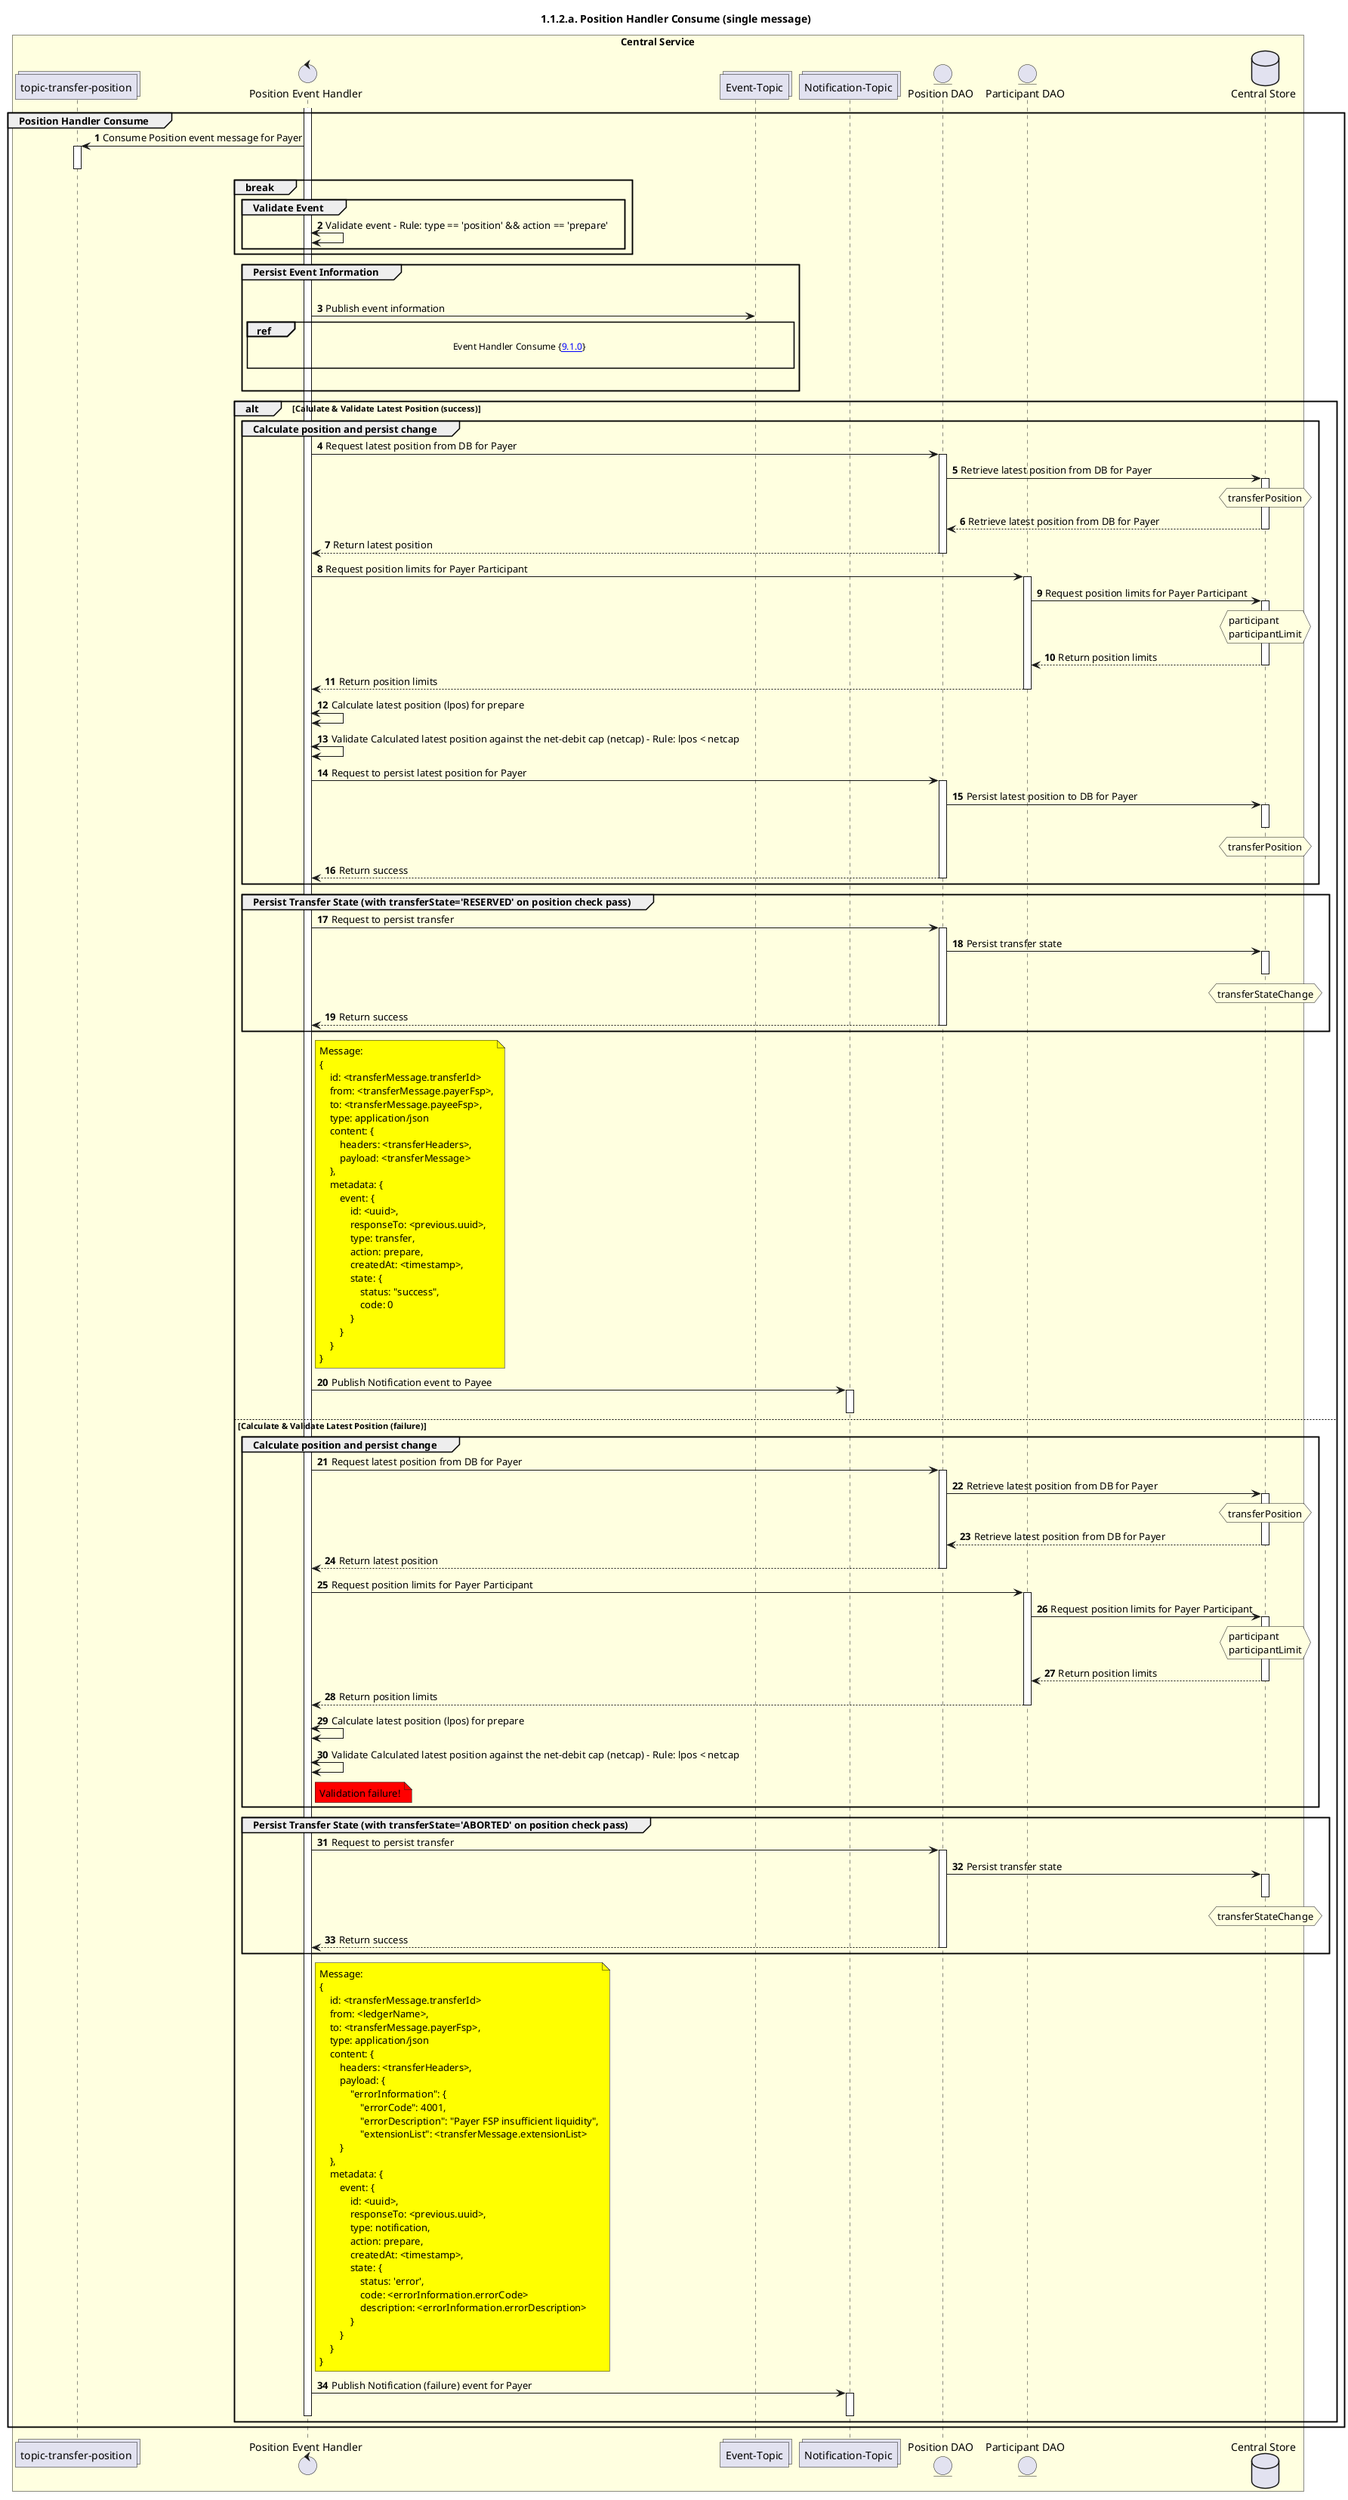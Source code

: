 /'*****
 License
 --------------
 Copyright © 2017 Bill & Melinda Gates Foundation
 The Mojaloop files are made available by the Bill & Melinda Gates Foundation under the Apache License, Version 2.0 (the "License") and you may not use these files except in compliance with the License. You may obtain a copy of the License at
 http://www.apache.org/licenses/LICENSE-2.0
 Unless required by applicable law or agreed to in writing, the Mojaloop files are distributed on an "AS IS" BASIS, WITHOUT WARRANTIES OR CONDITIONS OF ANY KIND, either express or implied. See the License for the specific language governing permissions and limitations under the License.
 Contributors
 --------------
 This is the official list of the Mojaloop project contributors for this file.
 Names of the original copyright holders (individuals or organizations)
 should be listed with a '*' in the first column. People who have
 contributed from an organization can be listed under the organization
 that actually holds the copyright for their contributions (see the
 Gates Foundation organization for an example). Those individuals should have
 their names indented and be marked with a '-'. Email address can be added
 optionally within square brackets <email>.
 * Gates Foundation
 - Name Surname <name.surname@gatesfoundation.com>

 * Georgi Georgiev <georgi.georgiev@modusbox.com>
 * Miguel de Barros <miguel.debarros@modusbox.com>
 --------------
 ******'/

@startuml
' declate title
title 1.1.2.a. Position Handler Consume (single message)

autonumber

' Actor Keys:
'   boundary - APIs/Interfaces, etc
'   collections - Kafka Topics
'   control - Kafka Consumers
'   entity - Database Access Objects
'   database - Database Persistance Store

' declare actors
collections "topic-transfer-position" as TOPIC_TRANSFER_POSITION
control "Position Event Handler" as POS_HANDLER
entity "Position DAO" as POS_DAO
collections "Event-Topic" as TOPIC_EVENTS
collections "Notification-Topic" as TOPIC_NOTIFICATIONS
entity "Participant DAO" as PARTICIPANT_DAO
database "Central Store" as DB

box "Central Service" #LightYellow
    participant TOPIC_TRANSFER_POSITION
    participant POS_HANDLER
    participant TOPIC_EVENTS
    participant TOPIC_NOTIFICATIONS
    participant POS_DAO
    participant PARTICIPANT_DAO
    participant DB
end box

' start flow
activate POS_HANDLER
group Position Handler Consume
    TOPIC_TRANSFER_POSITION <- POS_HANDLER: Consume Position event message for Payer
    activate TOPIC_TRANSFER_POSITION
    deactivate TOPIC_TRANSFER_POSITION

    break
        group Validate Event
            POS_HANDLER <-> POS_HANDLER: Validate event - Rule: type == 'position' && action == 'prepare'
        end
    end

    group Persist Event Information
        |||
        POS_HANDLER -> TOPIC_EVENTS: Publish event information
        ref over POS_HANDLER, TOPIC_EVENTS :  Event Handler Consume {[[https://github.com/mojaloop/docs/blob/master/Diagrams/SequenceDiagrams/seq-event-9.1.0.svg 9.1.0]]} \n
        |||
    end

    alt Calulate & Validate Latest Position (success)
        group Calculate position and persist change
            POS_HANDLER -> POS_DAO: Request latest position from DB for Payer
            activate POS_DAO
            POS_DAO -> DB: Retrieve latest position from DB for Payer
            activate DB
            hnote over DB #lightyellow
                transferPosition
            end note
            DB --> POS_DAO: Retrieve latest position from DB for Payer
            deactivate DB
            POS_DAO --> POS_HANDLER: Return latest position
            deactivate POS_DAO

            POS_HANDLER -> PARTICIPANT_DAO: Request position limits for Payer Participant
            activate PARTICIPANT_DAO
            PARTICIPANT_DAO -> DB: Request position limits for Payer Participant
            activate DB
            hnote over DB #lightyellow
                participant
                participantLimit
            end note
            DB --> PARTICIPANT_DAO: Return position limits
            deactivate DB
            deactivate DB
            PARTICIPANT_DAO --> POS_HANDLER: Return position limits
            deactivate PARTICIPANT_DAO

            POS_HANDLER <-> POS_HANDLER: Calculate latest position (lpos) for prepare
            POS_HANDLER <-> POS_HANDLER: Validate Calculated latest position against the net-debit cap (netcap) - Rule: lpos < netcap
            
            POS_HANDLER -> POS_DAO: Request to persist latest position for Payer
            activate POS_DAO
            POS_DAO -> DB: Persist latest position to DB for Payer
            hnote over DB #lightyellow
                transferPosition
            end note
            activate DB
            deactivate DB
            POS_DAO --> POS_HANDLER: Return success
            deactivate POS_DAO
        end

        group Persist Transfer State (with transferState='RESERVED' on position check pass)
            POS_HANDLER -> POS_DAO: Request to persist transfer
            activate POS_DAO
            POS_DAO -> DB: Persist transfer state
            hnote over DB #lightyellow
                transferStateChange
            end note
            activate DB
            deactivate DB
            POS_DAO --> POS_HANDLER: Return success
            deactivate POS_DAO
        end

        note right of POS_HANDLER #yellow
            Message:
            {
                id: <transferMessage.transferId>
                from: <transferMessage.payerFsp>,
                to: <transferMessage.payeeFsp>,
                type: application/json
                content: {
                    headers: <transferHeaders>,
                    payload: <transferMessage>
                },
                metadata: {
                    event: {
                        id: <uuid>,
                        responseTo: <previous.uuid>,
                        type: transfer,
                        action: prepare,
                        createdAt: <timestamp>,
                        state: {
                            status: "success",
                            code: 0
                        }
                    }
                }
            }
        end note
        POS_HANDLER -> TOPIC_NOTIFICATIONS: Publish Notification event to Payee
        activate TOPIC_NOTIFICATIONS
        deactivate TOPIC_NOTIFICATIONS
    else Calculate & Validate Latest Position (failure)
        group Calculate position and persist change
            POS_HANDLER -> POS_DAO: Request latest position from DB for Payer
            activate POS_DAO
            POS_DAO -> DB: Retrieve latest position from DB for Payer
            activate DB
            hnote over DB #lightyellow
                transferPosition
            end note
            DB --> POS_DAO: Retrieve latest position from DB for Payer
            deactivate DB
            deactivate DB
            POS_DAO --> POS_HANDLER: Return latest position
            deactivate POS_DAO

            POS_HANDLER -> PARTICIPANT_DAO: Request position limits for Payer Participant
            activate PARTICIPANT_DAO
            PARTICIPANT_DAO -> DB: Request position limits for Payer Participant
            activate DB
            hnote over DB #lightyellow
                participant
                participantLimit
            end note
            DB --> PARTICIPANT_DAO: Return position limits
            deactivate DB
            deactivate DB
            PARTICIPANT_DAO --> POS_HANDLER: Return position limits
            deactivate PARTICIPANT_DAO

            POS_HANDLER <-> POS_HANDLER: Calculate latest position (lpos) for prepare
            POS_HANDLER <-> POS_HANDLER: Validate Calculated latest position against the net-debit cap (netcap) - Rule: lpos < netcap
            note right of POS_HANDLER #red: Validation failure!
        end
        
        group Persist Transfer State (with transferState='ABORTED' on position check pass)
            POS_HANDLER -> POS_DAO: Request to persist transfer
            activate POS_DAO
            POS_DAO -> DB: Persist transfer state
            hnote over DB #lightyellow
                transferStateChange
            end note
            activate DB
            deactivate DB
            POS_DAO --> POS_HANDLER: Return success
            deactivate POS_DAO
        end

        note right of POS_HANDLER #yellow
            Message:
            {
                id: <transferMessage.transferId>
                from: <ledgerName>,
                to: <transferMessage.payerFsp>,
                type: application/json
                content: {
                    headers: <transferHeaders>,
                    payload: {
                        "errorInformation": {
                            "errorCode": 4001,
                            "errorDescription": "Payer FSP insufficient liquidity",
                            "extensionList": <transferMessage.extensionList>
                    }
                },
                metadata: {
                    event: {
                        id: <uuid>,
                        responseTo: <previous.uuid>,
                        type: notification,
                        action: prepare,
                        createdAt: <timestamp>,
                        state: {
                            status: 'error',
                            code: <errorInformation.errorCode>
                            description: <errorInformation.errorDescription>
                        }
                    }
                }
            }
        end note
        POS_HANDLER -> TOPIC_NOTIFICATIONS: Publish Notification (failure) event for Payer
        activate TOPIC_NOTIFICATIONS
        deactivate TOPIC_NOTIFICATIONS
        deactivate POS_HANDLER
    end
end
deactivate POS_HANDLER
@enduml

